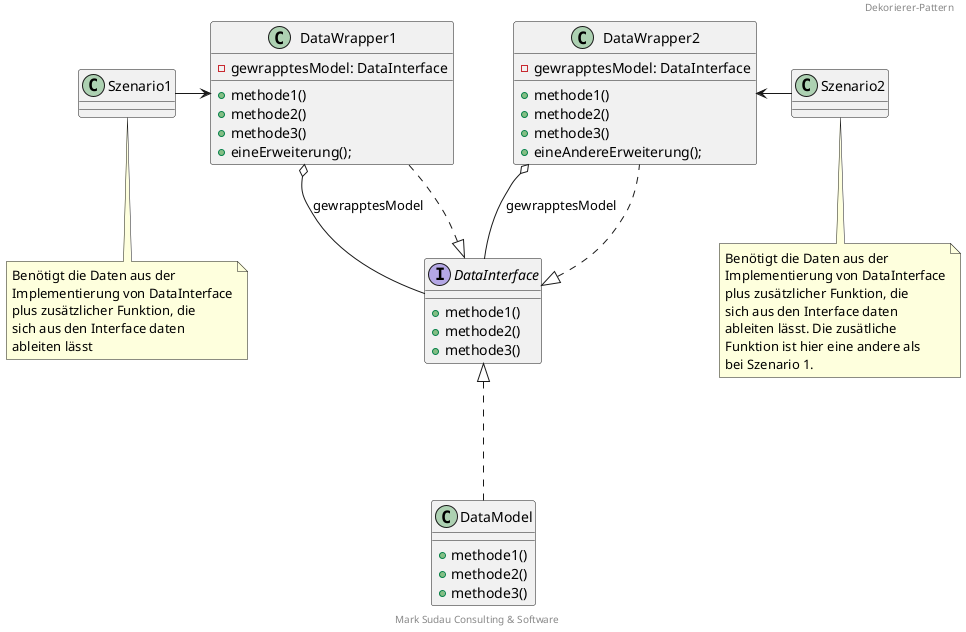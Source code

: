 @startuml
'https://plantuml.com/class-diagram

header
    Dekorierer-Pattern
endheader

footer
    Mark Sudau Consulting & Software
endfooter

together {
    interface DataInterface {
        + methode1()
        + methode2()
        + methode3()
    }

    class DataModel {
        + methode1()
        + methode2()
        + methode3()
    }
}
class DataWrapper1 {
    - gewrapptesModel: DataInterface
    + methode1()
    + methode2()
    + methode3()
    + eineErweiterung();
}

class DataWrapper2{
    - gewrapptesModel: DataInterface
    + methode1()
    + methode2()
    + methode3()
    + eineAndereErweiterung();
}

class Szenario1
note bottom of Szenario1
    Benötigt die Daten aus der
    Implementierung von DataInterface
    plus zusätzlicher Funktion, die
    sich aus den Interface daten
    ableiten lässt
endnote

class Szenario2
note bottom of Szenario2
    Benötigt die Daten aus der
    Implementierung von DataInterface
    plus zusätzlicher Funktion, die
    sich aus den Interface daten
    ableiten lässt. Die zusätliche
    Funktion ist hier eine andere als
    bei Szenario 1.
endnote

DataInterface <|... DataModel
DataInterface <|.. DataWrapper1
DataInterface <|.. DataWrapper2

DataWrapper1 o-- DataInterface : gewrapptesModel
DataWrapper2 o-- DataInterface : gewrapptesModel

Szenario1 -> DataWrapper1
DataWrapper2 <- Szenario2

@enduml

